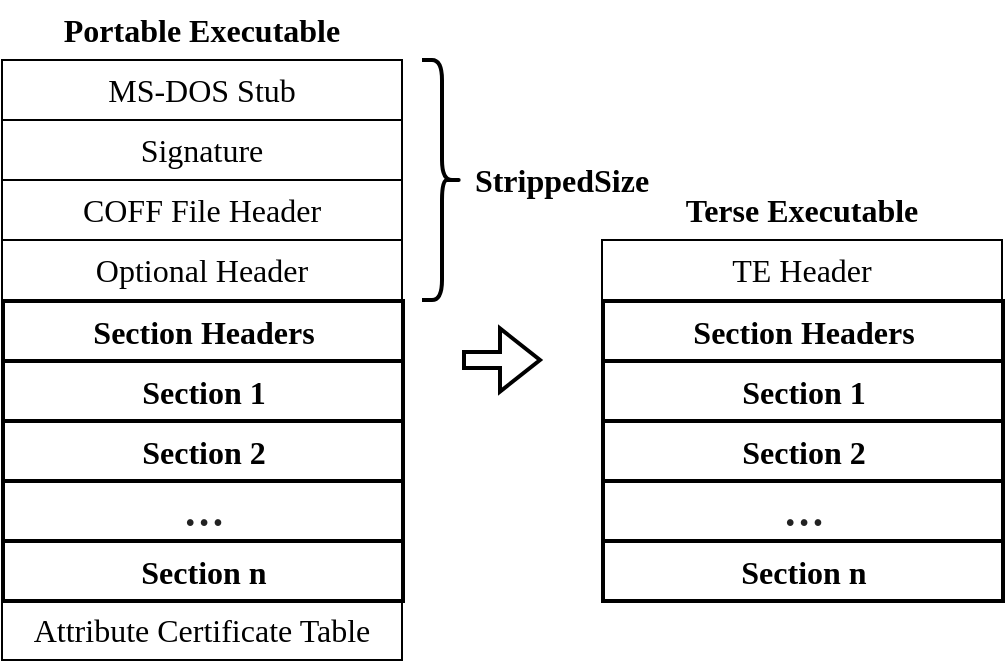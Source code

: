 <mxfile version="20.8.20" type="device"><diagram id="0jqW8yP-LZ2JHX3dSt_5" name="Page-1"><mxGraphModel dx="1040" dy="851" grid="1" gridSize="10" guides="1" tooltips="1" connect="1" arrows="1" fold="1" page="0" pageScale="1" pageWidth="850" pageHeight="1100" math="0" shadow="0"><root><mxCell id="0"/><mxCell id="1" parent="0"/><mxCell id="8feJLINOlEbD177m9LAL-1" value="&lt;font style=&quot;font-size: 16px;&quot; face=&quot;LMRoman10-Regular&quot;&gt;MS-DOS Stub&lt;/font&gt;" style="rounded=0;whiteSpace=wrap;html=1;" parent="1" vertex="1"><mxGeometry x="360" y="240" width="200" height="30" as="geometry"/></mxCell><mxCell id="8feJLINOlEbD177m9LAL-2" value="&lt;font style=&quot;font-size: 16px;&quot; face=&quot;LMRoman10-Regular&quot;&gt;COFF File Header&lt;br&gt;&lt;/font&gt;" style="rounded=0;whiteSpace=wrap;html=1;strokeColor=default;fillStyle=auto;gradientColor=none;" parent="1" vertex="1"><mxGeometry x="360" y="300" width="200" height="30" as="geometry"/></mxCell><mxCell id="8feJLINOlEbD177m9LAL-7" value="&lt;font style=&quot;font-size: 16px;&quot; face=&quot;LMRoman10-Regular&quot;&gt;Section 1&lt;/font&gt;" style="rounded=0;whiteSpace=wrap;html=1;strokeWidth=2;fontStyle=1" parent="1" vertex="1"><mxGeometry x="360.5" y="390.5" width="200" height="30" as="geometry"/></mxCell><mxCell id="8feJLINOlEbD177m9LAL-9" value="&lt;span style=&quot;caret-color: rgb(34, 34, 34); color: rgb(34, 34, 34); font-size: 20.57px; text-align: left;&quot;&gt;&lt;font face=&quot;LMRoman10-Regular&quot;&gt;…&lt;/font&gt;&lt;/span&gt;" style="rounded=0;whiteSpace=wrap;html=1;fillColor=default;fillStyle=solid;strokeWidth=2;strokeColor=default;perimeterSpacing=0;shadow=0;glass=0;gradientColor=none;gradientDirection=north;fontStyle=1" parent="1" vertex="1"><mxGeometry x="360.5" y="450.5" width="200" height="30" as="geometry"/></mxCell><mxCell id="8feJLINOlEbD177m9LAL-11" value="&lt;font style=&quot;font-size: 16px;&quot; face=&quot;LMRoman10-Regular&quot;&gt;Attribute Certificate Table&lt;/font&gt;" style="rounded=0;whiteSpace=wrap;html=1;fillColor=#FFFFFF;" parent="1" vertex="1"><mxGeometry x="360" y="510" width="200" height="30" as="geometry"/></mxCell><mxCell id="HROO0TArgUfGnsaqqvok-1" value="&lt;font style=&quot;font-size: 16px;&quot; face=&quot;LMRoman10-Regular&quot;&gt;Signature&lt;/font&gt;" style="rounded=0;whiteSpace=wrap;html=1;" parent="1" vertex="1"><mxGeometry x="360" y="270" width="200" height="30" as="geometry"/></mxCell><mxCell id="HROO0TArgUfGnsaqqvok-2" value="&lt;font style=&quot;font-size: 16px;&quot; face=&quot;LMRoman10-Regular&quot;&gt;Optional Header&lt;br&gt;&lt;/font&gt;" style="rounded=0;whiteSpace=wrap;html=1;strokeColor=default;fillStyle=auto;gradientColor=none;" parent="1" vertex="1"><mxGeometry x="360" y="330" width="200" height="30" as="geometry"/></mxCell><mxCell id="HROO0TArgUfGnsaqqvok-3" value="&lt;font style=&quot;font-size: 16px;&quot; face=&quot;LMRoman10-Regular&quot;&gt;Section 2&lt;/font&gt;" style="rounded=0;whiteSpace=wrap;html=1;strokeWidth=2;fontStyle=1" parent="1" vertex="1"><mxGeometry x="360.5" y="420.5" width="200" height="30" as="geometry"/></mxCell><mxCell id="HROO0TArgUfGnsaqqvok-11" value="&lt;font style=&quot;font-size: 16px;&quot; face=&quot;LMRoman10-Regular&quot;&gt;Section 1&lt;/font&gt;" style="rounded=0;whiteSpace=wrap;html=1;strokeWidth=2;fontStyle=1" parent="1" vertex="1"><mxGeometry x="660.5" y="390.5" width="200" height="30" as="geometry"/></mxCell><mxCell id="HROO0TArgUfGnsaqqvok-12" value="&lt;span style=&quot;caret-color: rgb(34, 34, 34); color: rgb(34, 34, 34); font-size: 20.57px; text-align: left;&quot;&gt;&lt;font face=&quot;LMRoman10-Regular&quot;&gt;…&lt;/font&gt;&lt;/span&gt;" style="rounded=0;whiteSpace=wrap;html=1;fillColor=default;fillStyle=solid;strokeWidth=2;strokeColor=default;perimeterSpacing=0;shadow=0;glass=0;gradientColor=none;gradientDirection=north;fontStyle=1" parent="1" vertex="1"><mxGeometry x="660.5" y="450.5" width="200" height="30" as="geometry"/></mxCell><mxCell id="HROO0TArgUfGnsaqqvok-13" value="&lt;font style=&quot;font-size: 16px;&quot; face=&quot;LMRoman10-Regular&quot;&gt;Section n&lt;/font&gt;" style="rounded=0;whiteSpace=wrap;html=1;strokeWidth=2;fontStyle=1" parent="1" vertex="1"><mxGeometry x="660.5" y="480.5" width="200" height="30" as="geometry"/></mxCell><mxCell id="HROO0TArgUfGnsaqqvok-15" value="&lt;font style=&quot;font-size: 16px;&quot; face=&quot;LMRoman10-Regular&quot;&gt;Section 2&lt;/font&gt;" style="rounded=0;whiteSpace=wrap;html=1;strokeWidth=2;fontStyle=1" parent="1" vertex="1"><mxGeometry x="660.5" y="420.5" width="200" height="30" as="geometry"/></mxCell><mxCell id="HROO0TArgUfGnsaqqvok-16" value="&lt;font style=&quot;font-size: 16px;&quot; face=&quot;LMRoman10-Regular&quot;&gt;TE Header&lt;br&gt;&lt;/font&gt;" style="rounded=0;whiteSpace=wrap;html=1;strokeColor=default;fillStyle=auto;gradientColor=none;" parent="1" vertex="1"><mxGeometry x="660" y="330" width="200" height="30" as="geometry"/></mxCell><mxCell id="HROO0TArgUfGnsaqqvok-20" value="" style="shape=flexArrow;endArrow=classic;html=1;rounded=0;endWidth=21.666;endSize=6;width=6.927;startSize=6;strokeWidth=2;" parent="1" edge="1"><mxGeometry x="0.5" y="-150" width="50" height="50" relative="1" as="geometry"><mxPoint x="590.0" y="390" as="sourcePoint"/><mxPoint x="630" y="390" as="targetPoint"/><mxPoint as="offset"/></mxGeometry></mxCell><mxCell id="HROO0TArgUfGnsaqqvok-21" value="&lt;b&gt;Portable Executable&lt;/b&gt;" style="text;html=1;strokeColor=none;fillColor=none;align=center;verticalAlign=middle;whiteSpace=wrap;rounded=0;fontFamily=LMRoman10-Regular;fontSize=16;fontColor=default;" parent="1" vertex="1"><mxGeometry x="360" y="210" width="200" height="30" as="geometry"/></mxCell><mxCell id="HROO0TArgUfGnsaqqvok-22" value="&lt;b&gt;Terse Executable&lt;/b&gt;" style="text;html=1;strokeColor=none;fillColor=none;align=center;verticalAlign=middle;whiteSpace=wrap;rounded=0;fontFamily=LMRoman10-Regular;fontSize=16;fontColor=default;" parent="1" vertex="1"><mxGeometry x="660" y="300" width="200" height="30" as="geometry"/></mxCell><mxCell id="HROO0TArgUfGnsaqqvok-23" value="" style="shape=curlyBracket;whiteSpace=wrap;html=1;rounded=1;flipH=1;labelPosition=right;verticalLabelPosition=middle;align=left;verticalAlign=middle;strokeColor=default;strokeWidth=2;fillColor=none;fontSize=12;" parent="1" vertex="1"><mxGeometry x="570" y="240" width="20" height="120" as="geometry"/></mxCell><mxCell id="HROO0TArgUfGnsaqqvok-24" value="&lt;font face=&quot;LMMonoLt10-Regular&quot; style=&quot;font-size: 16px;&quot;&gt;StrippedSize&lt;/font&gt;" style="text;html=1;strokeColor=none;fillColor=none;align=center;verticalAlign=middle;whiteSpace=wrap;rounded=0;strokeWidth=2;fontStyle=1" parent="1" vertex="1"><mxGeometry x="610" y="285" width="60" height="30" as="geometry"/></mxCell><mxCell id="8feJLINOlEbD177m9LAL-5" value="&lt;font style=&quot;font-size: 16px;&quot; face=&quot;LMRoman10-Regular&quot;&gt;Section Headers&lt;/font&gt;" style="rounded=0;whiteSpace=wrap;html=1;strokeWidth=2;fontStyle=1" parent="1" vertex="1"><mxGeometry x="360.5" y="360.5" width="200" height="30" as="geometry"/></mxCell><mxCell id="8feJLINOlEbD177m9LAL-10" value="&lt;font style=&quot;font-size: 16px;&quot; face=&quot;LMRoman10-Regular&quot;&gt;Section n&lt;/font&gt;" style="rounded=0;whiteSpace=wrap;html=1;strokeWidth=2;fontStyle=1" parent="1" vertex="1"><mxGeometry x="360.5" y="480.5" width="200" height="30" as="geometry"/></mxCell><mxCell id="HROO0TArgUfGnsaqqvok-10" value="&lt;font style=&quot;font-size: 16px;&quot; face=&quot;LMRoman10-Regular&quot;&gt;Section Headers&lt;/font&gt;" style="rounded=0;whiteSpace=wrap;html=1;strokeWidth=2;fontStyle=1" parent="1" vertex="1"><mxGeometry x="660.5" y="360.5" width="200" height="30" as="geometry"/></mxCell></root></mxGraphModel></diagram></mxfile>